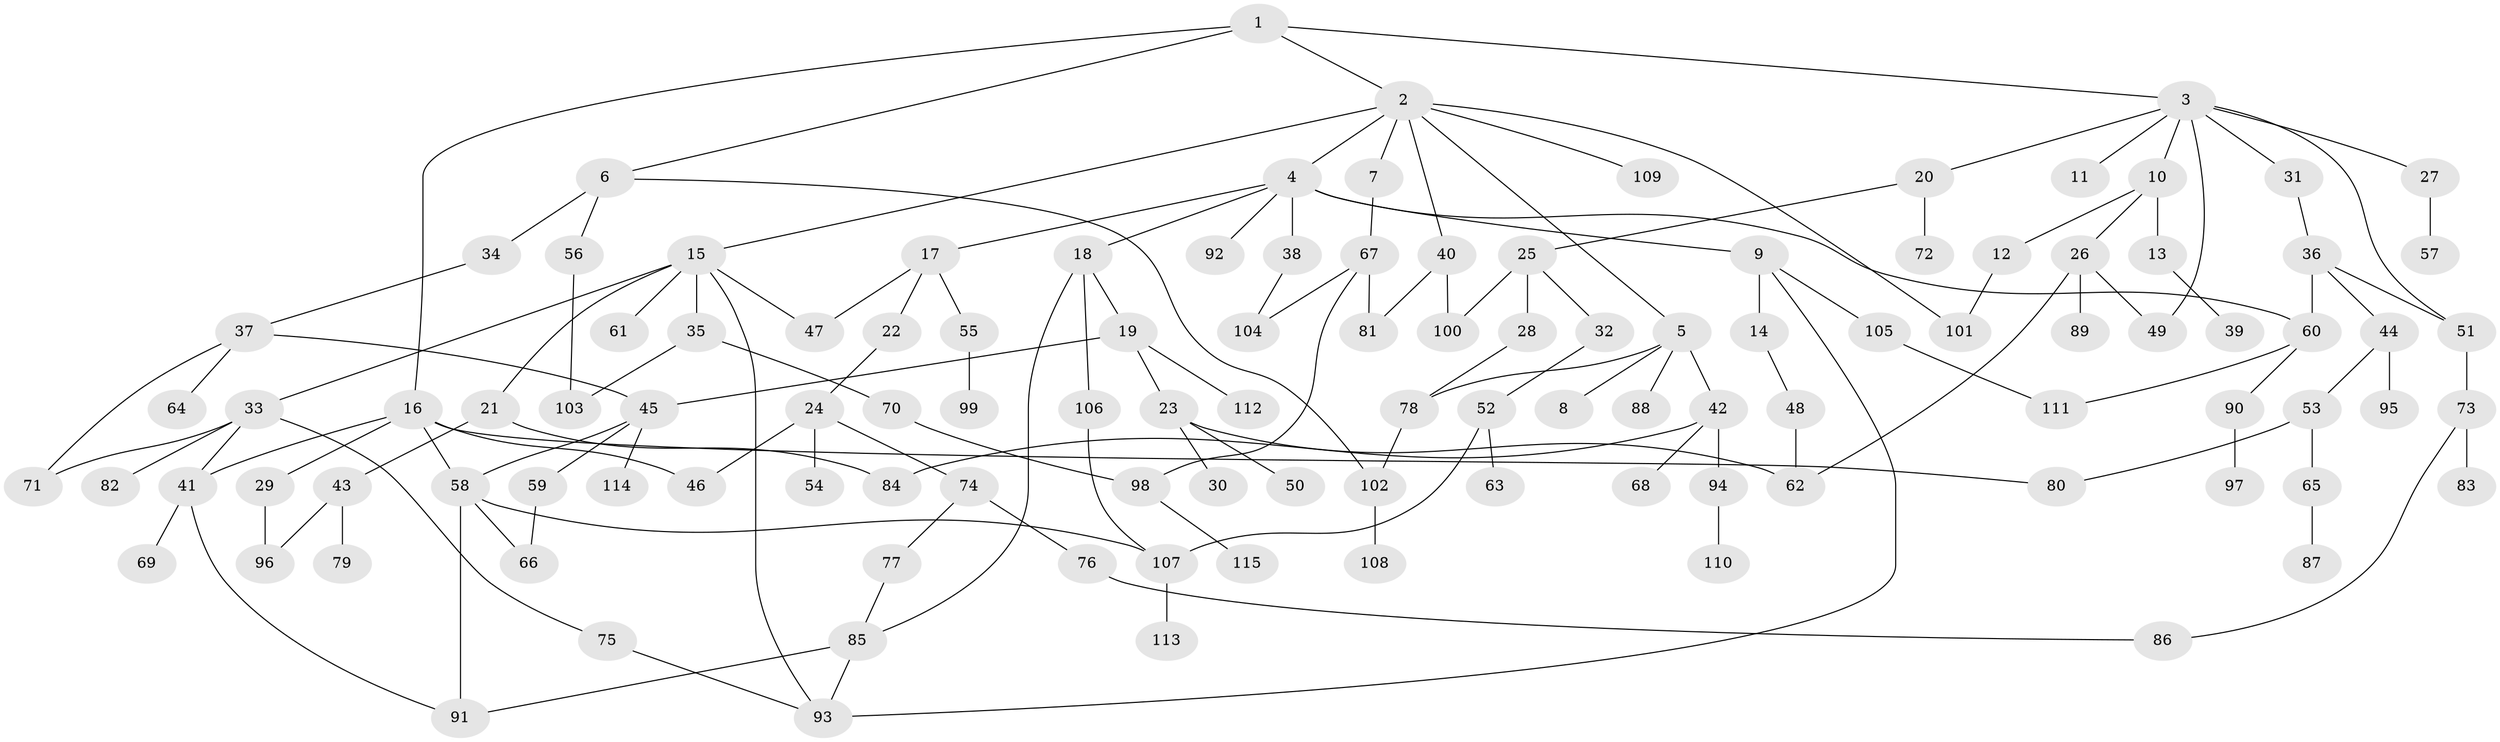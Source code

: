 // coarse degree distribution, {8: 0.039473684210526314, 9: 0.02631578947368421, 4: 0.14473684210526316, 2: 0.23684210526315788, 1: 0.3157894736842105, 6: 0.02631578947368421, 3: 0.17105263157894737, 7: 0.013157894736842105, 5: 0.02631578947368421}
// Generated by graph-tools (version 1.1) at 2025/41/03/06/25 10:41:29]
// undirected, 115 vertices, 147 edges
graph export_dot {
graph [start="1"]
  node [color=gray90,style=filled];
  1;
  2;
  3;
  4;
  5;
  6;
  7;
  8;
  9;
  10;
  11;
  12;
  13;
  14;
  15;
  16;
  17;
  18;
  19;
  20;
  21;
  22;
  23;
  24;
  25;
  26;
  27;
  28;
  29;
  30;
  31;
  32;
  33;
  34;
  35;
  36;
  37;
  38;
  39;
  40;
  41;
  42;
  43;
  44;
  45;
  46;
  47;
  48;
  49;
  50;
  51;
  52;
  53;
  54;
  55;
  56;
  57;
  58;
  59;
  60;
  61;
  62;
  63;
  64;
  65;
  66;
  67;
  68;
  69;
  70;
  71;
  72;
  73;
  74;
  75;
  76;
  77;
  78;
  79;
  80;
  81;
  82;
  83;
  84;
  85;
  86;
  87;
  88;
  89;
  90;
  91;
  92;
  93;
  94;
  95;
  96;
  97;
  98;
  99;
  100;
  101;
  102;
  103;
  104;
  105;
  106;
  107;
  108;
  109;
  110;
  111;
  112;
  113;
  114;
  115;
  1 -- 2;
  1 -- 3;
  1 -- 6;
  1 -- 16;
  2 -- 4;
  2 -- 5;
  2 -- 7;
  2 -- 15;
  2 -- 40;
  2 -- 109;
  2 -- 101;
  3 -- 10;
  3 -- 11;
  3 -- 20;
  3 -- 27;
  3 -- 31;
  3 -- 49;
  3 -- 51;
  4 -- 9;
  4 -- 17;
  4 -- 18;
  4 -- 38;
  4 -- 60;
  4 -- 92;
  5 -- 8;
  5 -- 42;
  5 -- 78;
  5 -- 88;
  6 -- 34;
  6 -- 56;
  6 -- 102;
  7 -- 67;
  9 -- 14;
  9 -- 93;
  9 -- 105;
  10 -- 12;
  10 -- 13;
  10 -- 26;
  12 -- 101;
  13 -- 39;
  14 -- 48;
  15 -- 21;
  15 -- 33;
  15 -- 35;
  15 -- 47;
  15 -- 61;
  15 -- 93;
  16 -- 29;
  16 -- 41;
  16 -- 58;
  16 -- 80;
  16 -- 46;
  17 -- 22;
  17 -- 55;
  17 -- 47;
  18 -- 19;
  18 -- 85;
  18 -- 106;
  19 -- 23;
  19 -- 112;
  19 -- 45;
  20 -- 25;
  20 -- 72;
  21 -- 43;
  21 -- 84;
  22 -- 24;
  23 -- 30;
  23 -- 50;
  23 -- 62;
  24 -- 46;
  24 -- 54;
  24 -- 74;
  25 -- 28;
  25 -- 32;
  25 -- 100;
  26 -- 49;
  26 -- 89;
  26 -- 62;
  27 -- 57;
  28 -- 78;
  29 -- 96;
  31 -- 36;
  32 -- 52;
  33 -- 75;
  33 -- 82;
  33 -- 71;
  33 -- 41;
  34 -- 37;
  35 -- 70;
  35 -- 103;
  36 -- 44;
  36 -- 51;
  36 -- 60;
  37 -- 45;
  37 -- 64;
  37 -- 71;
  38 -- 104;
  40 -- 100;
  40 -- 81;
  41 -- 69;
  41 -- 91;
  42 -- 68;
  42 -- 84;
  42 -- 94;
  43 -- 79;
  43 -- 96;
  44 -- 53;
  44 -- 95;
  45 -- 59;
  45 -- 114;
  45 -- 58;
  48 -- 62;
  51 -- 73;
  52 -- 63;
  52 -- 107;
  53 -- 65;
  53 -- 80;
  55 -- 99;
  56 -- 103;
  58 -- 91;
  58 -- 107;
  58 -- 66;
  59 -- 66;
  60 -- 90;
  60 -- 111;
  65 -- 87;
  67 -- 81;
  67 -- 104;
  67 -- 98;
  70 -- 98;
  73 -- 83;
  73 -- 86;
  74 -- 76;
  74 -- 77;
  75 -- 93;
  76 -- 86;
  77 -- 85;
  78 -- 102;
  85 -- 91;
  85 -- 93;
  90 -- 97;
  94 -- 110;
  98 -- 115;
  102 -- 108;
  105 -- 111;
  106 -- 107;
  107 -- 113;
}
